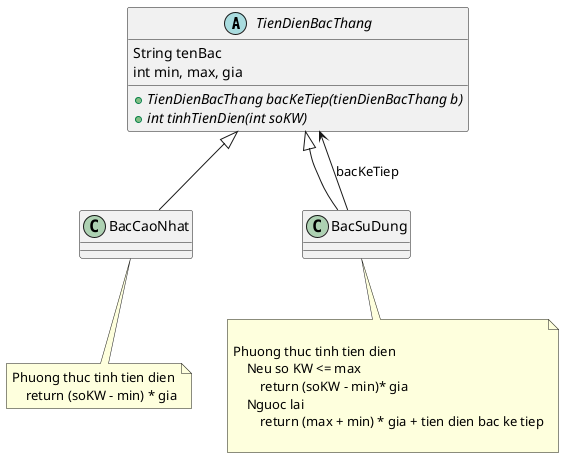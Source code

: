 @startuml
'https://plantuml.com/sequence-diagram


abstract class TienDienBacThang{
    String tenBac
    int min, max, gia
    +{abstract} TienDienBacThang bacKeTiep(tienDienBacThang b)
    +{abstract} int tinhTienDien(int soKW)

}

TienDienBacThang <|-- BacCaoNhat
TienDienBacThang <|-- BacSuDung
BacSuDung --> TienDienBacThang:bacKeTiep


note bottom of BacCaoNhat
    Phuong thuc tinh tien dien
        return (soKW - min) * gia
end note

note bottom of BacSuDung

    Phuong thuc tinh tien dien
        Neu so KW <= max
            return (soKW - min)* gia
        Nguoc lai
            return (max + min) * gia + tien dien bac ke tiep

end note



@enduml